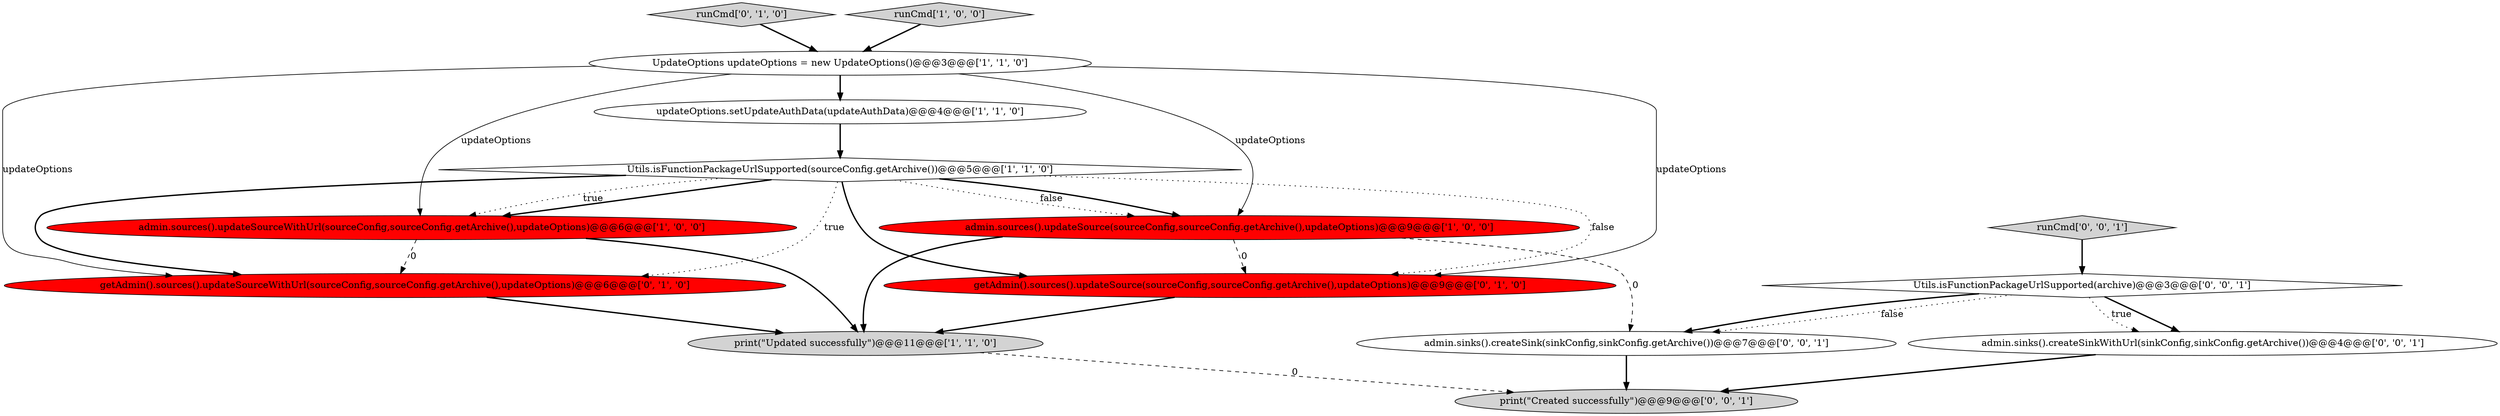 digraph {
14 [style = filled, label = "runCmd['0', '0', '1']", fillcolor = lightgray, shape = diamond image = "AAA0AAABBB3BBB"];
6 [style = filled, label = "Utils.isFunctionPackageUrlSupported(sourceConfig.getArchive())@@@5@@@['1', '1', '0']", fillcolor = white, shape = diamond image = "AAA0AAABBB1BBB"];
0 [style = filled, label = "print(\"Updated successfully\")@@@11@@@['1', '1', '0']", fillcolor = lightgray, shape = ellipse image = "AAA0AAABBB1BBB"];
1 [style = filled, label = "updateOptions.setUpdateAuthData(updateAuthData)@@@4@@@['1', '1', '0']", fillcolor = white, shape = ellipse image = "AAA0AAABBB1BBB"];
11 [style = filled, label = "admin.sinks().createSink(sinkConfig,sinkConfig.getArchive())@@@7@@@['0', '0', '1']", fillcolor = white, shape = ellipse image = "AAA0AAABBB3BBB"];
9 [style = filled, label = "runCmd['0', '1', '0']", fillcolor = lightgray, shape = diamond image = "AAA0AAABBB2BBB"];
2 [style = filled, label = "runCmd['1', '0', '0']", fillcolor = lightgray, shape = diamond image = "AAA0AAABBB1BBB"];
7 [style = filled, label = "getAdmin().sources().updateSource(sourceConfig,sourceConfig.getArchive(),updateOptions)@@@9@@@['0', '1', '0']", fillcolor = red, shape = ellipse image = "AAA1AAABBB2BBB"];
13 [style = filled, label = "Utils.isFunctionPackageUrlSupported(archive)@@@3@@@['0', '0', '1']", fillcolor = white, shape = diamond image = "AAA0AAABBB3BBB"];
12 [style = filled, label = "print(\"Created successfully\")@@@9@@@['0', '0', '1']", fillcolor = lightgray, shape = ellipse image = "AAA0AAABBB3BBB"];
10 [style = filled, label = "admin.sinks().createSinkWithUrl(sinkConfig,sinkConfig.getArchive())@@@4@@@['0', '0', '1']", fillcolor = white, shape = ellipse image = "AAA0AAABBB3BBB"];
4 [style = filled, label = "admin.sources().updateSource(sourceConfig,sourceConfig.getArchive(),updateOptions)@@@9@@@['1', '0', '0']", fillcolor = red, shape = ellipse image = "AAA1AAABBB1BBB"];
3 [style = filled, label = "admin.sources().updateSourceWithUrl(sourceConfig,sourceConfig.getArchive(),updateOptions)@@@6@@@['1', '0', '0']", fillcolor = red, shape = ellipse image = "AAA1AAABBB1BBB"];
5 [style = filled, label = "UpdateOptions updateOptions = new UpdateOptions()@@@3@@@['1', '1', '0']", fillcolor = white, shape = ellipse image = "AAA0AAABBB1BBB"];
8 [style = filled, label = "getAdmin().sources().updateSourceWithUrl(sourceConfig,sourceConfig.getArchive(),updateOptions)@@@6@@@['0', '1', '0']", fillcolor = red, shape = ellipse image = "AAA1AAABBB2BBB"];
6->4 [style = dotted, label="false"];
13->10 [style = bold, label=""];
6->3 [style = bold, label=""];
5->4 [style = solid, label="updateOptions"];
5->3 [style = solid, label="updateOptions"];
5->8 [style = solid, label="updateOptions"];
13->11 [style = dotted, label="false"];
7->0 [style = bold, label=""];
11->12 [style = bold, label=""];
6->7 [style = dotted, label="false"];
0->12 [style = dashed, label="0"];
13->10 [style = dotted, label="true"];
13->11 [style = bold, label=""];
3->0 [style = bold, label=""];
4->0 [style = bold, label=""];
8->0 [style = bold, label=""];
6->4 [style = bold, label=""];
5->1 [style = bold, label=""];
1->6 [style = bold, label=""];
5->7 [style = solid, label="updateOptions"];
10->12 [style = bold, label=""];
6->8 [style = dotted, label="true"];
4->7 [style = dashed, label="0"];
6->8 [style = bold, label=""];
9->5 [style = bold, label=""];
3->8 [style = dashed, label="0"];
14->13 [style = bold, label=""];
4->11 [style = dashed, label="0"];
6->7 [style = bold, label=""];
6->3 [style = dotted, label="true"];
2->5 [style = bold, label=""];
}
